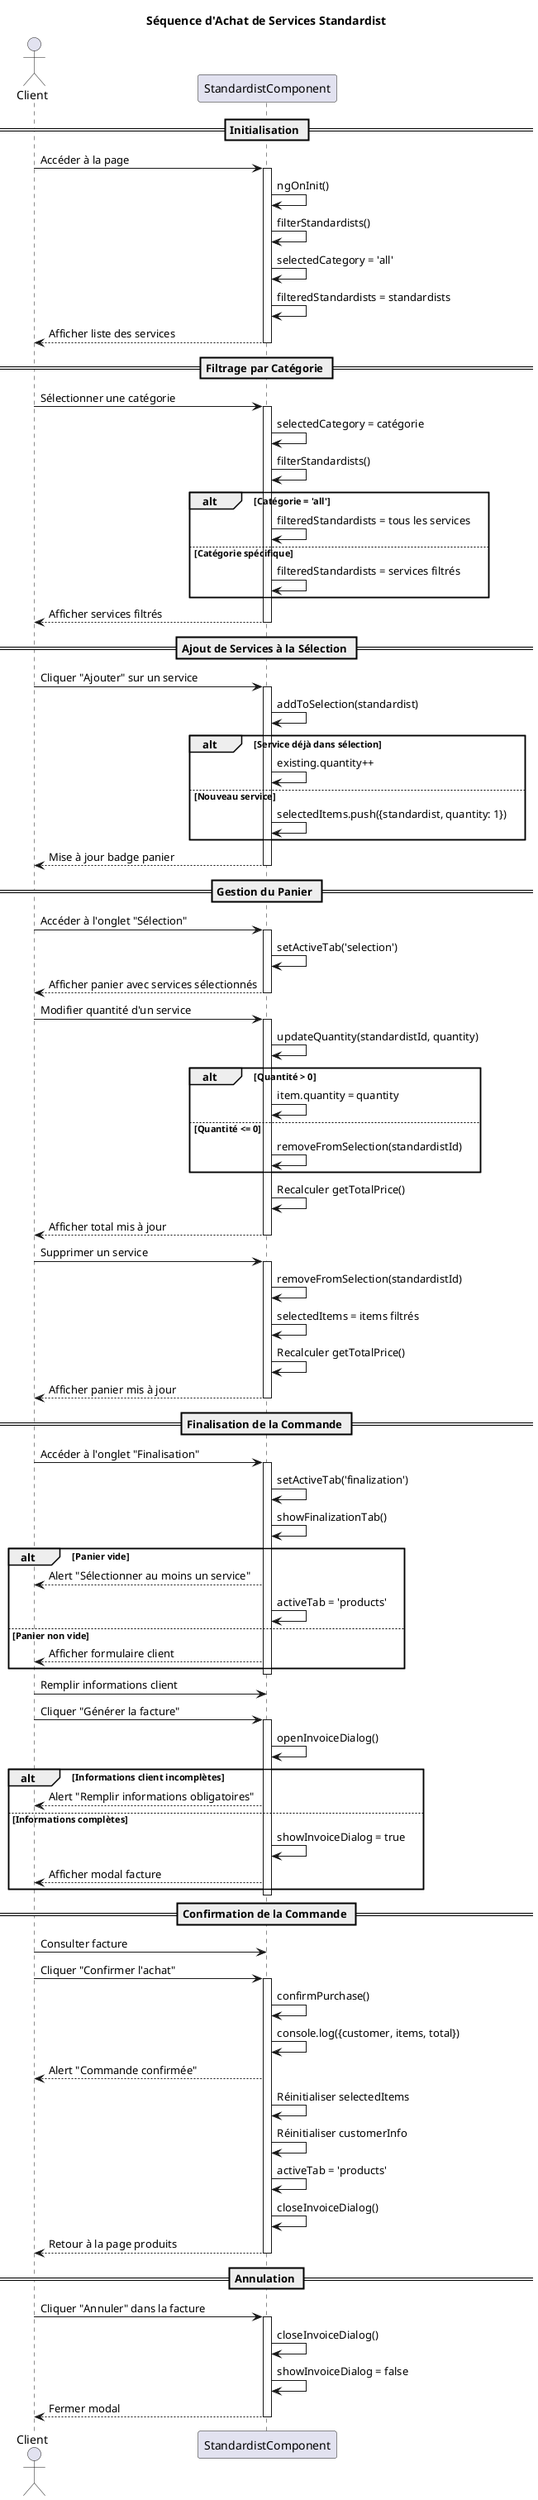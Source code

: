 @startuml Diagramme de Séquence - Achat de Services Standardist

actor "Client" as Client
participant "StandardistComponent" as Standardist

title Séquence d'Achat de Services Standardist

== Initialisation ==

Client -> Standardist : Accéder à la page
activate Standardist

Standardist -> Standardist : ngOnInit()
Standardist -> Standardist : filterStandardists()
Standardist -> Standardist : selectedCategory = 'all'
Standardist -> Standardist : filteredStandardists = standardists
Standardist --> Client : Afficher liste des services
deactivate Standardist

== Filtrage par Catégorie ==

Client -> Standardist : Sélectionner une catégorie
activate Standardist

Standardist -> Standardist : selectedCategory = catégorie
Standardist -> Standardist : filterStandardists()

alt Catégorie = 'all'
    Standardist -> Standardist : filteredStandardists = tous les services
else Catégorie spécifique
    Standardist -> Standardist : filteredStandardists = services filtrés
end

Standardist --> Client : Afficher services filtrés
deactivate Standardist

== Ajout de Services à la Sélection ==

Client -> Standardist : Cliquer "Ajouter" sur un service
activate Standardist

Standardist -> Standardist : addToSelection(standardist)

alt Service déjà dans sélection
    Standardist -> Standardist : existing.quantity++
else Nouveau service
    Standardist -> Standardist : selectedItems.push({standardist, quantity: 1})
end

Standardist --> Client : Mise à jour badge panier
deactivate Standardist

== Gestion du Panier ==

Client -> Standardist : Accéder à l'onglet "Sélection"
activate Standardist

Standardist -> Standardist : setActiveTab('selection')
Standardist --> Client : Afficher panier avec services sélectionnés
deactivate Standardist

Client -> Standardist : Modifier quantité d'un service
activate Standardist

Standardist -> Standardist : updateQuantity(standardistId, quantity)

alt Quantité > 0
    Standardist -> Standardist : item.quantity = quantity
else Quantité <= 0
    Standardist -> Standardist : removeFromSelection(standardistId)
end

Standardist -> Standardist : Recalculer getTotalPrice()
Standardist --> Client : Afficher total mis à jour
deactivate Standardist

Client -> Standardist : Supprimer un service
activate Standardist

Standardist -> Standardist : removeFromSelection(standardistId)
Standardist -> Standardist : selectedItems = items filtrés
Standardist -> Standardist : Recalculer getTotalPrice()
Standardist --> Client : Afficher panier mis à jour
deactivate Standardist

== Finalisation de la Commande ==

Client -> Standardist : Accéder à l'onglet "Finalisation"
activate Standardist

Standardist -> Standardist : setActiveTab('finalization')
Standardist -> Standardist : showFinalizationTab()

alt Panier vide
    Standardist --> Client : Alert "Sélectionner au moins un service"
    Standardist -> Standardist : activeTab = 'products'
else Panier non vide
    Standardist --> Client : Afficher formulaire client
end

deactivate Standardist

Client -> Standardist : Remplir informations client
Client -> Standardist : Cliquer "Générer la facture"
activate Standardist

Standardist -> Standardist : openInvoiceDialog()

alt Informations client incomplètes
    Standardist --> Client : Alert "Remplir informations obligatoires"
else Informations complètes
    Standardist -> Standardist : showInvoiceDialog = true
    Standardist --> Client : Afficher modal facture
end

deactivate Standardist

== Confirmation de la Commande ==

Client -> Standardist : Consulter facture
Client -> Standardist : Cliquer "Confirmer l'achat"
activate Standardist

Standardist -> Standardist : confirmPurchase()
Standardist -> Standardist : console.log({customer, items, total})
Standardist --> Client : Alert "Commande confirmée"

Standardist -> Standardist : Réinitialiser selectedItems
Standardist -> Standardist : Réinitialiser customerInfo
Standardist -> Standardist : activeTab = 'products'
Standardist -> Standardist : closeInvoiceDialog()

Standardist --> Client : Retour à la page produits
deactivate Standardist

== Annulation ==

Client -> Standardist : Cliquer "Annuler" dans la facture
activate Standardist

Standardist -> Standardist : closeInvoiceDialog()
Standardist -> Standardist : showInvoiceDialog = false
Standardist --> Client : Fermer modal
deactivate Standardist

@enduml
